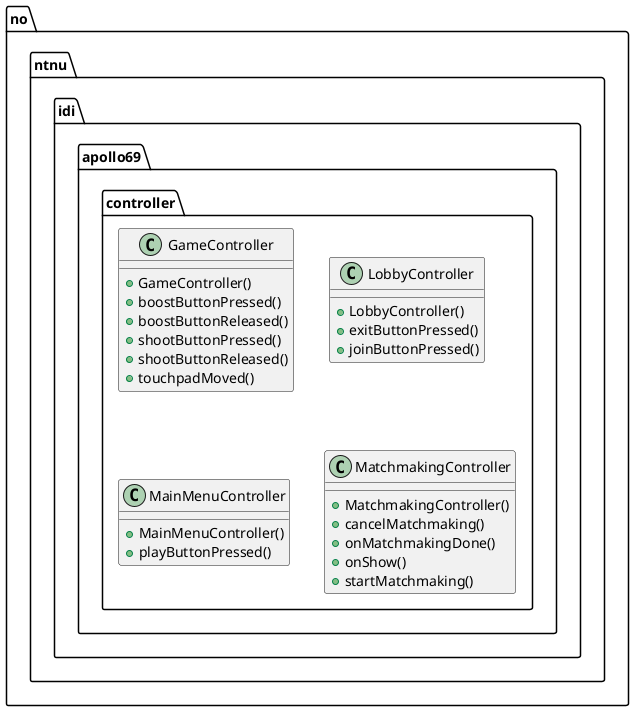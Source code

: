 @startuml

        class no.ntnu.idi.apollo69.controller.GameController {
            + GameController()
            + boostButtonPressed()
            + boostButtonReleased()
            + shootButtonPressed()
            + shootButtonReleased()
            + touchpadMoved()
        }

        class no.ntnu.idi.apollo69.controller.LobbyController {
            + LobbyController()
            + exitButtonPressed()
            + joinButtonPressed()
        }

        class no.ntnu.idi.apollo69.controller.MainMenuController {
            + MainMenuController()
            + playButtonPressed()
        }

        class no.ntnu.idi.apollo69.controller.MatchmakingController {
            + MatchmakingController()
            + cancelMatchmaking()
            + onMatchmakingDone()
            + onShow()
            + startMatchmaking()
        }

@enduml
